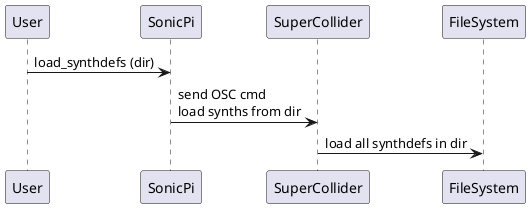 @startuml

User -> SonicPi: load_synthdefs (dir)
SonicPi -> SuperCollider: send OSC cmd\nload synths from dir
SuperCollider -> FileSystem: load all synthdefs in dir

@enduml